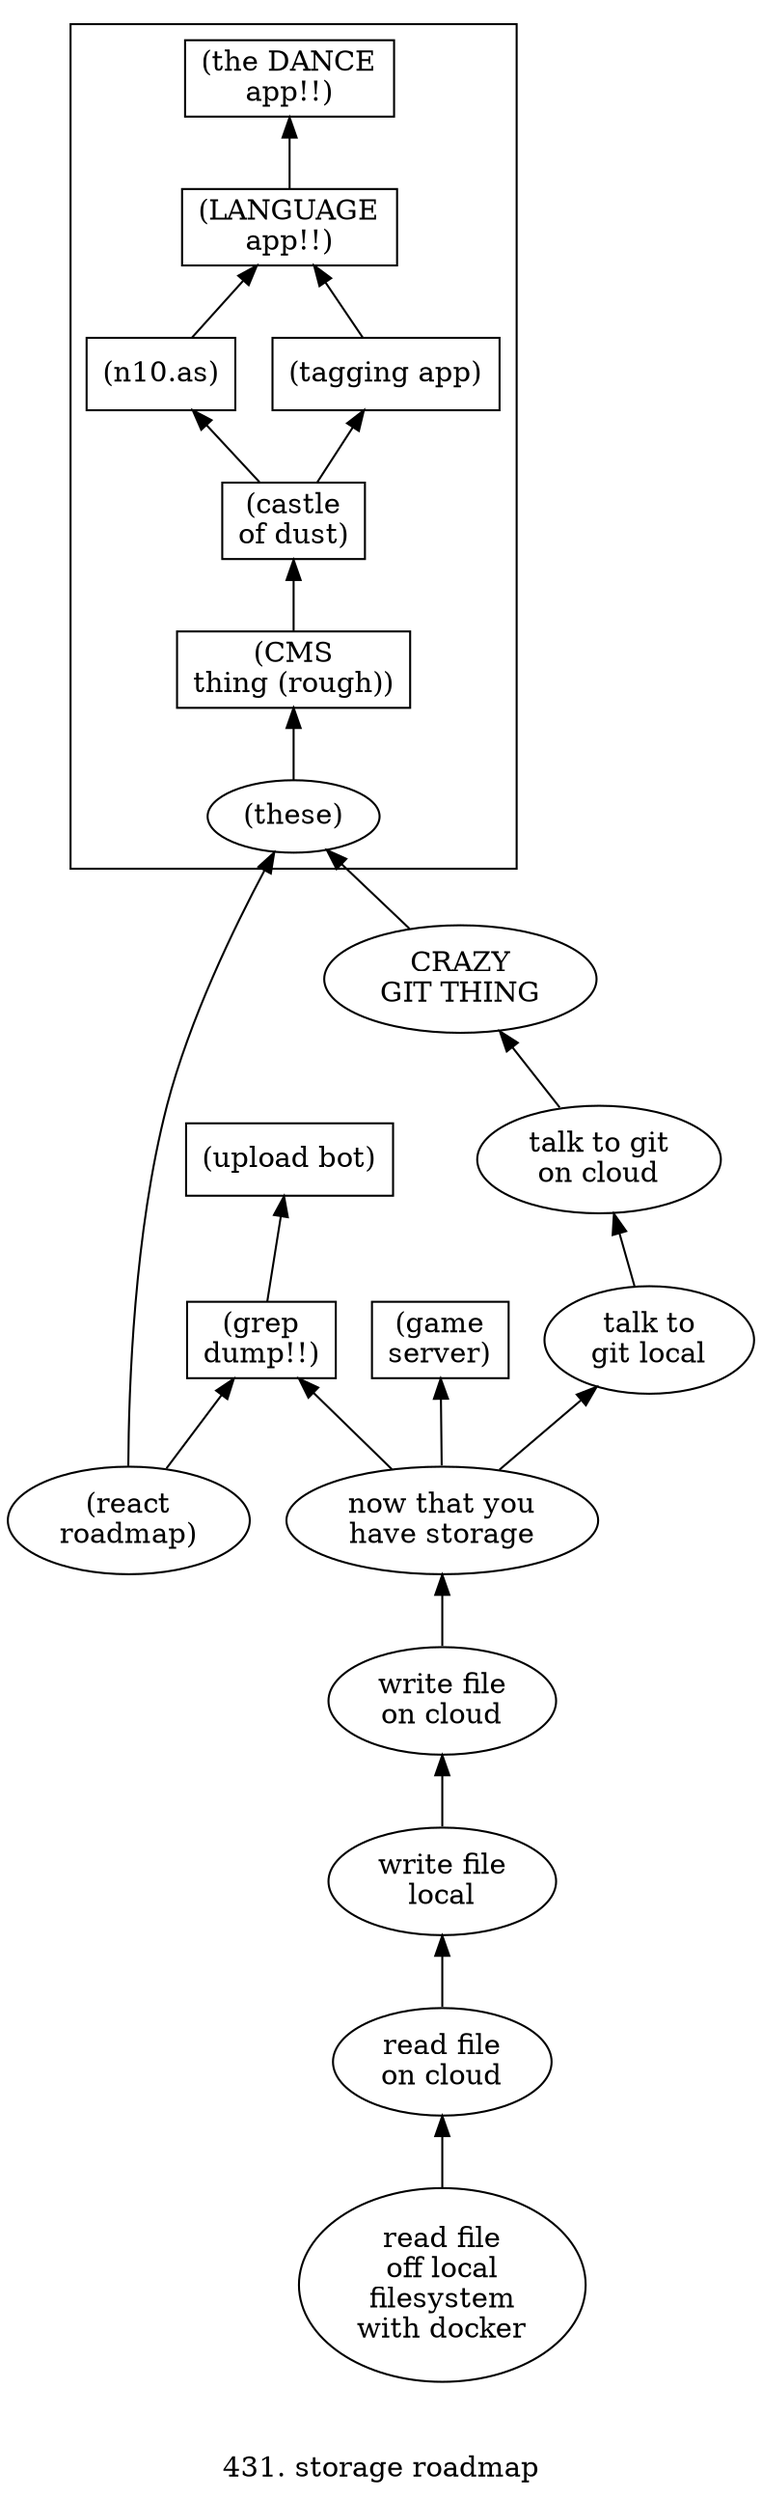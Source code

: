 digraph g {

rankdir="BT"

/*
sexier / more complex ☝️
easier / less complex 👇
*/
subgraph cluster_01 {

tmp39223942[
label="(the DANCE\napp!!)" shape=rect]
tmp293239293->tmp39223942

tmp293239293[
label="(LANGUAGE\napp!!)" shape=rect]
n10->tmp293239293
tmp4923932509823->tmp293239293

n10
[label="(n10.as)" shape=rect]
tmp23320923092->n10

tmp4923932509823[
label="(tagging app)" shape=rect]
tmp23320923092->tmp4923932509823

tmp23320923092[
label="(castle\nof dust)" shape=rect] /* [#851] */
tmp039329->tmp23320923092

tmp039329[
label="(CMS\nthing (rough))" shape=rect] /* [#406] */
n12->tmp039329

}

n12
[label="(these)"]
n21->n12
n08->n12

tmp9323342[
label="(grep\ndump!!)" shape=rect] /* [#205] */
n25->tmp9323342
n08->tmp9323342

n08[
label="(react\nroadmap)"]

n11[
label="(upload bot)" shape=rect] /* [#310] */
tmp9323342->n11

n13[
label="(game\nserver)" shape=rect] /* [#012] */
n25->n13

n21[
label="CRAZY\nGIT THING"]
n22->n21

n22[
label="talk to git\non cloud"]
n23->n22

n23[
label="talk to\ngit local"]
n25->n23

n25[
label="now that you\nhave storage"]
n87->n25

n87[
label="write file\non cloud"]
n89->n87

n89[
label="write file\nlocal"]
n91->n89

n91[
label="read file\non cloud"]
n93->n91

n93[
label="read file\noff local\nfilesystem\nwith docker"]

label="\n\n431. storage roadmap"
}
/*
#born.
*/
